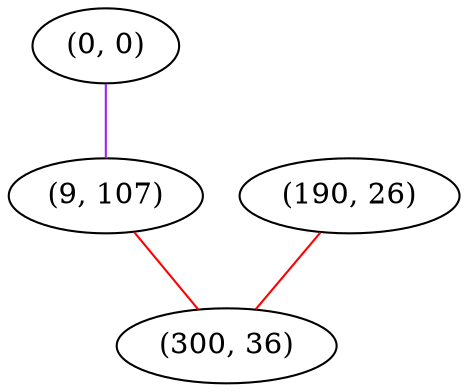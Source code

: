 graph "" {
"(0, 0)";
"(9, 107)";
"(190, 26)";
"(300, 36)";
"(0, 0)" -- "(9, 107)"  [color=purple, key=0, weight=4];
"(9, 107)" -- "(300, 36)"  [color=red, key=0, weight=1];
"(190, 26)" -- "(300, 36)"  [color=red, key=0, weight=1];
}
